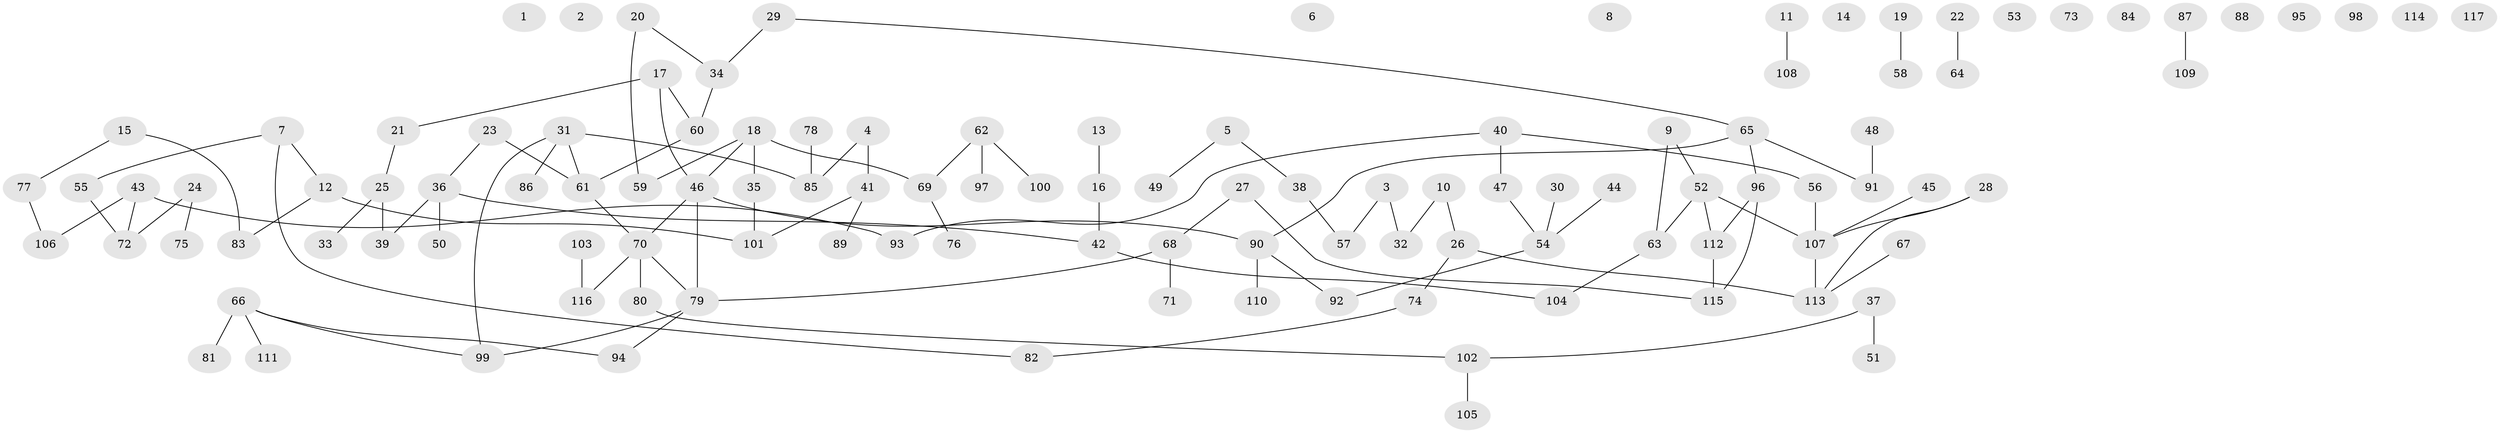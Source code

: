 // coarse degree distribution, {0: 0.2, 2: 0.25, 3: 0.1625, 1: 0.2625, 4: 0.05, 6: 0.05, 5: 0.0125, 7: 0.0125}
// Generated by graph-tools (version 1.1) at 2025/41/03/06/25 10:41:24]
// undirected, 117 vertices, 116 edges
graph export_dot {
graph [start="1"]
  node [color=gray90,style=filled];
  1;
  2;
  3;
  4;
  5;
  6;
  7;
  8;
  9;
  10;
  11;
  12;
  13;
  14;
  15;
  16;
  17;
  18;
  19;
  20;
  21;
  22;
  23;
  24;
  25;
  26;
  27;
  28;
  29;
  30;
  31;
  32;
  33;
  34;
  35;
  36;
  37;
  38;
  39;
  40;
  41;
  42;
  43;
  44;
  45;
  46;
  47;
  48;
  49;
  50;
  51;
  52;
  53;
  54;
  55;
  56;
  57;
  58;
  59;
  60;
  61;
  62;
  63;
  64;
  65;
  66;
  67;
  68;
  69;
  70;
  71;
  72;
  73;
  74;
  75;
  76;
  77;
  78;
  79;
  80;
  81;
  82;
  83;
  84;
  85;
  86;
  87;
  88;
  89;
  90;
  91;
  92;
  93;
  94;
  95;
  96;
  97;
  98;
  99;
  100;
  101;
  102;
  103;
  104;
  105;
  106;
  107;
  108;
  109;
  110;
  111;
  112;
  113;
  114;
  115;
  116;
  117;
  3 -- 32;
  3 -- 57;
  4 -- 41;
  4 -- 85;
  5 -- 38;
  5 -- 49;
  7 -- 12;
  7 -- 55;
  7 -- 82;
  9 -- 52;
  9 -- 63;
  10 -- 26;
  10 -- 32;
  11 -- 108;
  12 -- 83;
  12 -- 101;
  13 -- 16;
  15 -- 77;
  15 -- 83;
  16 -- 42;
  17 -- 21;
  17 -- 46;
  17 -- 60;
  18 -- 35;
  18 -- 46;
  18 -- 59;
  18 -- 69;
  19 -- 58;
  20 -- 34;
  20 -- 59;
  21 -- 25;
  22 -- 64;
  23 -- 36;
  23 -- 61;
  24 -- 72;
  24 -- 75;
  25 -- 33;
  25 -- 39;
  26 -- 74;
  26 -- 113;
  27 -- 68;
  27 -- 115;
  28 -- 107;
  28 -- 113;
  29 -- 34;
  29 -- 65;
  30 -- 54;
  31 -- 61;
  31 -- 85;
  31 -- 86;
  31 -- 99;
  34 -- 60;
  35 -- 101;
  36 -- 39;
  36 -- 42;
  36 -- 50;
  37 -- 51;
  37 -- 102;
  38 -- 57;
  40 -- 47;
  40 -- 56;
  40 -- 93;
  41 -- 89;
  41 -- 101;
  42 -- 104;
  43 -- 72;
  43 -- 93;
  43 -- 106;
  44 -- 54;
  45 -- 107;
  46 -- 70;
  46 -- 79;
  46 -- 90;
  47 -- 54;
  48 -- 91;
  52 -- 63;
  52 -- 107;
  52 -- 112;
  54 -- 92;
  55 -- 72;
  56 -- 107;
  60 -- 61;
  61 -- 70;
  62 -- 69;
  62 -- 97;
  62 -- 100;
  63 -- 104;
  65 -- 90;
  65 -- 91;
  65 -- 96;
  66 -- 81;
  66 -- 94;
  66 -- 99;
  66 -- 111;
  67 -- 113;
  68 -- 71;
  68 -- 79;
  69 -- 76;
  70 -- 79;
  70 -- 80;
  70 -- 116;
  74 -- 82;
  77 -- 106;
  78 -- 85;
  79 -- 94;
  79 -- 99;
  80 -- 102;
  87 -- 109;
  90 -- 92;
  90 -- 110;
  96 -- 112;
  96 -- 115;
  102 -- 105;
  103 -- 116;
  107 -- 113;
  112 -- 115;
}
